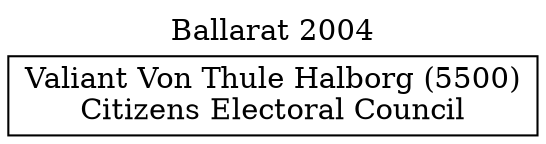 // House preference flow
digraph "Valiant Von Thule Halborg (5500)_Ballarat_2004" {
	graph [label="Ballarat 2004" labelloc=t mclimit=10]
	node [shape=box]
	"Valiant Von Thule Halborg (5500)" [label="Valiant Von Thule Halborg (5500)
Citizens Electoral Council"]
}

